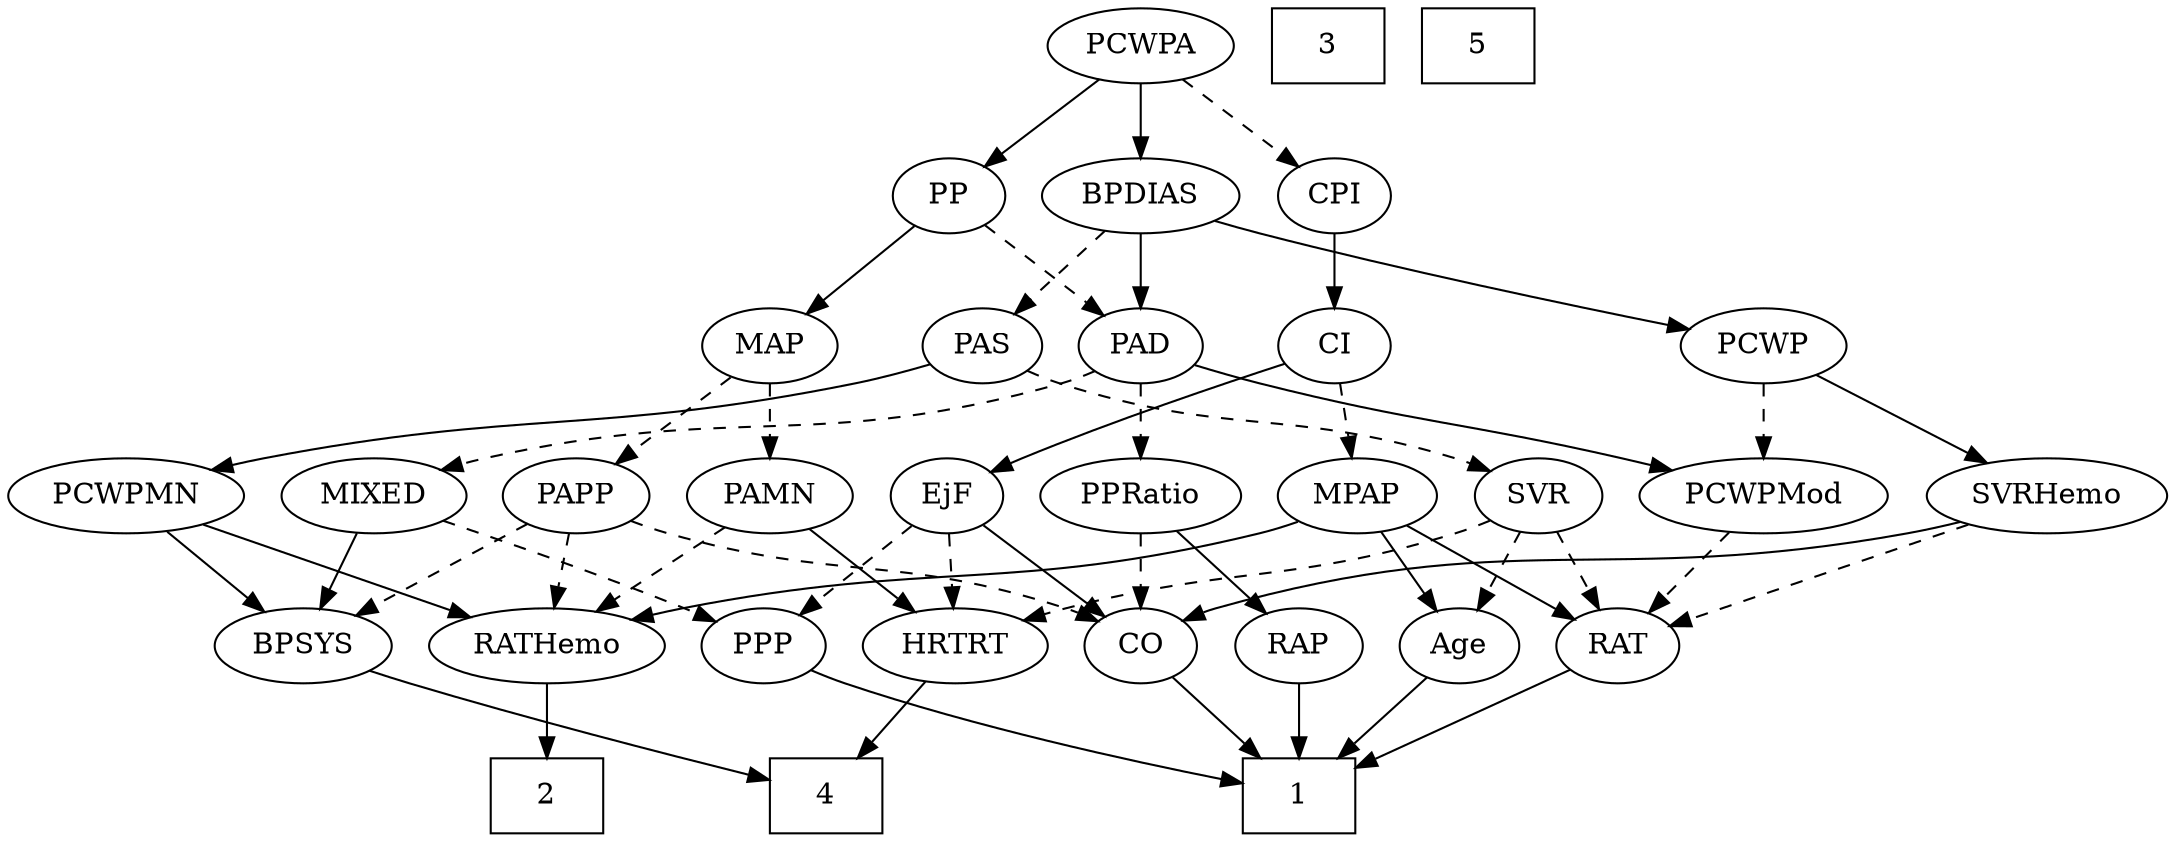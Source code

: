 strict digraph {
	graph [bb="0,0,942.09,396"];
	node [label="\N"];
	1	[height=0.5,
		pos="573.05,18",
		shape=box,
		width=0.75];
	2	[height=0.5,
		pos="236.05,18",
		shape=box,
		width=0.75];
	3	[height=0.5,
		pos="587.05,378",
		shape=box,
		width=0.75];
	4	[height=0.5,
		pos="362.05,18",
		shape=box,
		width=0.75];
	5	[height=0.5,
		pos="659.05,378",
		shape=box,
		width=0.75];
	Age	[height=0.5,
		pos="646.05,90",
		width=0.75];
	Age -> 1	[pos="e,590.89,36.113 631.27,74.834 621.79,65.746 609.24,53.71 598.22,43.141",
		style=solid];
	EjF	[height=0.5,
		pos="415.05,162",
		width=0.75];
	CO	[height=0.5,
		pos="500.05,90",
		width=0.75];
	EjF -> CO	[pos="e,483.71,104.46 431.43,147.5 444.02,137.14 461.58,122.67 475.79,110.97",
		style=solid];
	PPP	[height=0.5,
		pos="330.05,90",
		width=0.75];
	EjF -> PPP	[pos="e,346.38,104.46 398.66,147.5 386.07,137.14 368.51,122.67 354.3,110.97",
		style=dashed];
	HRTRT	[height=0.5,
		pos="415.05,90",
		width=1.1013];
	EjF -> HRTRT	[pos="e,415.05,108.1 415.05,143.7 415.05,135.98 415.05,126.71 415.05,118.11",
		style=dashed];
	RAP	[height=0.5,
		pos="573.05,90",
		width=0.77632];
	RAP -> 1	[pos="e,573.05,36.104 573.05,71.697 573.05,63.983 573.05,54.712 573.05,46.112",
		style=solid];
	MIXED	[height=0.5,
		pos="158.05,162",
		width=1.1193];
	BPSYS	[height=0.5,
		pos="131.05,90",
		width=1.0471];
	MIXED -> BPSYS	[pos="e,137.52,107.79 151.51,144.05 148.43,136.06 144.67,126.33 141.23,117.4",
		style=solid];
	MIXED -> PPP	[pos="e,308.84,101.31 188.27,149.91 215.99,139.58 258.08,123.48 294.05,108 295.85,107.22 297.71,106.41 299.57,105.57",
		style=dashed];
	MPAP	[height=0.5,
		pos="593.05,162",
		width=0.97491];
	MPAP -> Age	[pos="e,634.18,106.67 605.34,144.76 612.06,135.89 620.5,124.74 627.96,114.89",
		style=solid];
	RATHemo	[height=0.5,
		pos="236.05,90",
		width=1.3721];
	MPAP -> RATHemo	[pos="e,272.04,102.43 566.84,149.75 561.06,147.59 554.91,145.53 549.05,144 438.27,115.19 405.92,132.16 294.05,108 290.12,107.15 286.07,\
106.18 282.02,105.13",
		style=solid];
	RAT	[height=0.5,
		pos="718.05,90",
		width=0.75827];
	MPAP -> RAT	[pos="e,697.74,102.37 615.97,148.16 636.45,136.7 666.55,119.84 688.76,107.4",
		style=solid];
	BPSYS -> 4	[pos="e,334.75,26.251 159.77,78.266 165.79,76.117 172.1,73.928 178.05,72 228.48,55.635 287.5,39.088 324.82,28.939",
		style=solid];
	PAD	[height=0.5,
		pos="500.05,234",
		width=0.79437];
	PAD -> MIXED	[pos="e,187.57,174.27 478.34,222.04 473.11,219.75 467.46,217.56 462.05,216 352.06,184.32 318.3,206.88 207.05,180 203.85,179.23 200.57,\
178.33 197.3,177.36",
		style=dashed];
	PCWPMod	[height=0.5,
		pos="772.05,162",
		width=1.4443];
	PAD -> PCWPMod	[pos="e,733.4,174.09 524.28,224.37 532.7,221.52 542.23,218.45 551.05,216 621.26,196.45 640.36,197.79 711.05,180 715.12,178.97 719.34,177.87 \
723.58,176.75",
		style=solid];
	PPRatio	[height=0.5,
		pos="500.05,162",
		width=1.1013];
	PAD -> PPRatio	[pos="e,500.05,180.1 500.05,215.7 500.05,207.98 500.05,198.71 500.05,190.11",
		style=dashed];
	CO -> 1	[pos="e,555.2,36.113 514.82,74.834 524.3,65.746 536.85,53.71 547.87,43.141",
		style=solid];
	PAS	[height=0.5,
		pos="426.05,234",
		width=0.75];
	SVR	[height=0.5,
		pos="674.05,162",
		width=0.77632];
	PAS -> SVR	[pos="e,652.46,173.91 446.64,222.25 451.59,219.95 456.93,217.71 462.05,216 537.37,190.87 561.59,204.74 637.05,180 638.96,179.37 640.91,\
178.67 642.85,177.93",
		style=dashed];
	PCWPMN	[height=0.5,
		pos="50.046,162",
		width=1.3902];
	PAS -> PCWPMN	[pos="e,86.661,174.44 403,224.47 394.06,221.43 383.67,218.21 374.05,216 258.2,189.42 225.35,204.52 109.05,180 104.94,179.13 100.7,178.13 \
96.465,177.06",
		style=solid];
	PAMN	[height=0.5,
		pos="334.05,162",
		width=1.011];
	PAMN -> RATHemo	[pos="e,257.55,106.36 314.21,146.83 300.34,136.92 281.56,123.51 265.89,112.31",
		style=dashed];
	PAMN -> HRTRT	[pos="e,397.5,106.16 351.62,145.81 362.77,136.18 377.37,123.56 389.75,112.86",
		style=solid];
	RATHemo -> 2	[pos="e,236.05,36.104 236.05,71.697 236.05,63.983 236.05,54.712 236.05,46.112",
		style=solid];
	CPI	[height=0.5,
		pos="587.05,306",
		width=0.75];
	CI	[height=0.5,
		pos="587.05,234",
		width=0.75];
	CPI -> CI	[pos="e,587.05,252.1 587.05,287.7 587.05,279.98 587.05,270.71 587.05,262.11",
		style=solid];
	RAT -> 1	[pos="e,600.22,32.119 696.65,78.671 673.75,67.615 637,49.876 609.52,36.607",
		style=solid];
	SVR -> Age	[pos="e,652.63,107.47 667.41,144.41 664.13,136.22 660.1,126.14 656.43,116.95",
		style=dashed];
	SVR -> RAT	[pos="e,708.1,106.82 684.03,145.12 689.54,136.34 696.51,125.26 702.7,115.42",
		style=dashed];
	SVR -> HRTRT	[pos="e,444.91,102.05 652.46,150.1 647.48,147.86 642.15,145.68 637.05,144 562.45,119.45 539.75,128.91 464.05,108 460.92,107.14 457.71,\
106.18 454.49,105.17",
		style=dashed];
	PCWPMod -> RAT	[pos="e,730.01,106.51 759.25,144.41 752.4,135.53 743.84,124.44 736.3,114.67",
		style=dashed];
	PCWPA	[height=0.5,
		pos="500.05,378",
		width=1.1555];
	PCWPA -> CPI	[pos="e,570.55,320.27 518.92,361.81 531.67,351.55 548.62,337.91 562.43,326.81",
		style=dashed];
	BPDIAS	[height=0.5,
		pos="500.05,306",
		width=1.1735];
	PCWPA -> BPDIAS	[pos="e,500.05,324.1 500.05,359.7 500.05,351.98 500.05,342.71 500.05,334.11",
		style=solid];
	PP	[height=0.5,
		pos="413.05,306",
		width=0.75];
	PCWPA -> PP	[pos="e,429.54,320.27 481.17,361.81 468.42,351.55 451.47,337.91 437.66,326.81",
		style=solid];
	PCWPMN -> BPSYS	[pos="e,113.57,106.1 68.426,145.12 79.53,135.52 93.834,123.16 105.97,112.67",
		style=solid];
	PCWPMN -> RATHemo	[pos="e,203.08,103.41 83.299,148.49 114.11,136.89 160.1,119.58 193.56,106.99",
		style=solid];
	SVRHemo	[height=0.5,
		pos="892.05,162",
		width=1.3902];
	SVRHemo -> CO	[pos="e,520.54,102.06 855.76,149.56 848.3,147.49 840.46,145.51 833.05,144 702.75,117.51 663.8,144.86 536.05,108 534.1,107.44 532.13,106.79 \
530.17,106.07",
		style=solid];
	SVRHemo -> RAT	[pos="e,740.77,100.14 859.73,148 828.51,135.44 781.5,116.53 750.3,103.98",
		style=dashed];
	BPDIAS -> PAD	[pos="e,500.05,252.1 500.05,287.7 500.05,279.98 500.05,270.71 500.05,262.11",
		style=solid];
	BPDIAS -> PAS	[pos="e,441.26,249.39 483.25,289.12 473,279.41 459.75,266.89 448.59,256.33",
		style=dashed];
	PCWP	[height=0.5,
		pos="772.05,234",
		width=0.97491];
	BPDIAS -> PCWP	[pos="e,739.98,241.78 531.74,293.96 538.1,291.88 544.76,289.8 551.05,288 612.81,270.34 685.4,253.7 730.07,243.93",
		style=solid];
	MAP	[height=0.5,
		pos="334.05,234",
		width=0.84854];
	MAP -> PAMN	[pos="e,334.05,180.1 334.05,215.7 334.05,207.98 334.05,198.71 334.05,190.11",
		style=dashed];
	PAPP	[height=0.5,
		pos="248.05,162",
		width=0.88464];
	MAP -> PAPP	[pos="e,265.42,177.14 316.64,218.83 304.17,208.68 287.18,194.85 273.23,183.5",
		style=dashed];
	PP -> PAD	[pos="e,483.03,248.69 429.82,291.5 442.62,281.21 460.45,266.86 474.94,255.2",
		style=dashed];
	PP -> MAP	[pos="e,350.44,249.52 397.44,291.17 386.19,281.21 370.81,267.57 358.01,256.23",
		style=solid];
	PPP -> 1	[pos="e,545.76,24.254 351.08,78.247 355.92,76.003 361.1,73.781 366.05,72 423.96,51.128 493.76,35.046 535.71,26.314",
		style=solid];
	PPRatio -> RAP	[pos="e,557.89,105.54 516.25,145.46 526.35,135.78 539.49,123.17 550.59,112.53",
		style=solid];
	PPRatio -> CO	[pos="e,500.05,108.1 500.05,143.7 500.05,135.98 500.05,126.71 500.05,118.11",
		style=dashed];
	PCWP -> PCWPMod	[pos="e,772.05,180.1 772.05,215.7 772.05,207.98 772.05,198.71 772.05,190.11",
		style=dashed];
	PCWP -> SVRHemo	[pos="e,866.97,177.63 794.34,220 812.28,209.53 837.8,194.64 858.26,182.71",
		style=solid];
	CI -> EjF	[pos="e,436.25,173.31 563.75,224.48 536.5,214.39 490.15,196.83 451.05,180 449.24,179.22 447.38,178.41 445.52,177.57",
		style=solid];
	CI -> MPAP	[pos="e,591.58,180.1 588.53,215.7 589.19,207.98 589.98,198.71 590.72,190.11",
		style=dashed];
	PAPP -> BPSYS	[pos="e,153.67,104.54 226.86,148.32 208.85,137.55 182.73,121.92 162.32,109.71",
		style=dashed];
	PAPP -> CO	[pos="e,479.45,101.75 272.05,150.16 277.56,147.92 283.45,145.72 289.05,144 364.95,120.69 388.72,133.13 464.05,108 465.96,107.36 467.91,\
106.64 469.86,105.88",
		style=dashed];
	PAPP -> RATHemo	[pos="e,239.01,108.28 245.14,144.05 243.82,136.35 242.22,127.03 240.74,118.36",
		style=dashed];
	HRTRT -> 4	[pos="e,375.01,36.124 402.75,72.765 396.32,64.268 388.3,53.677 381.09,44.146",
		style=solid];
}
